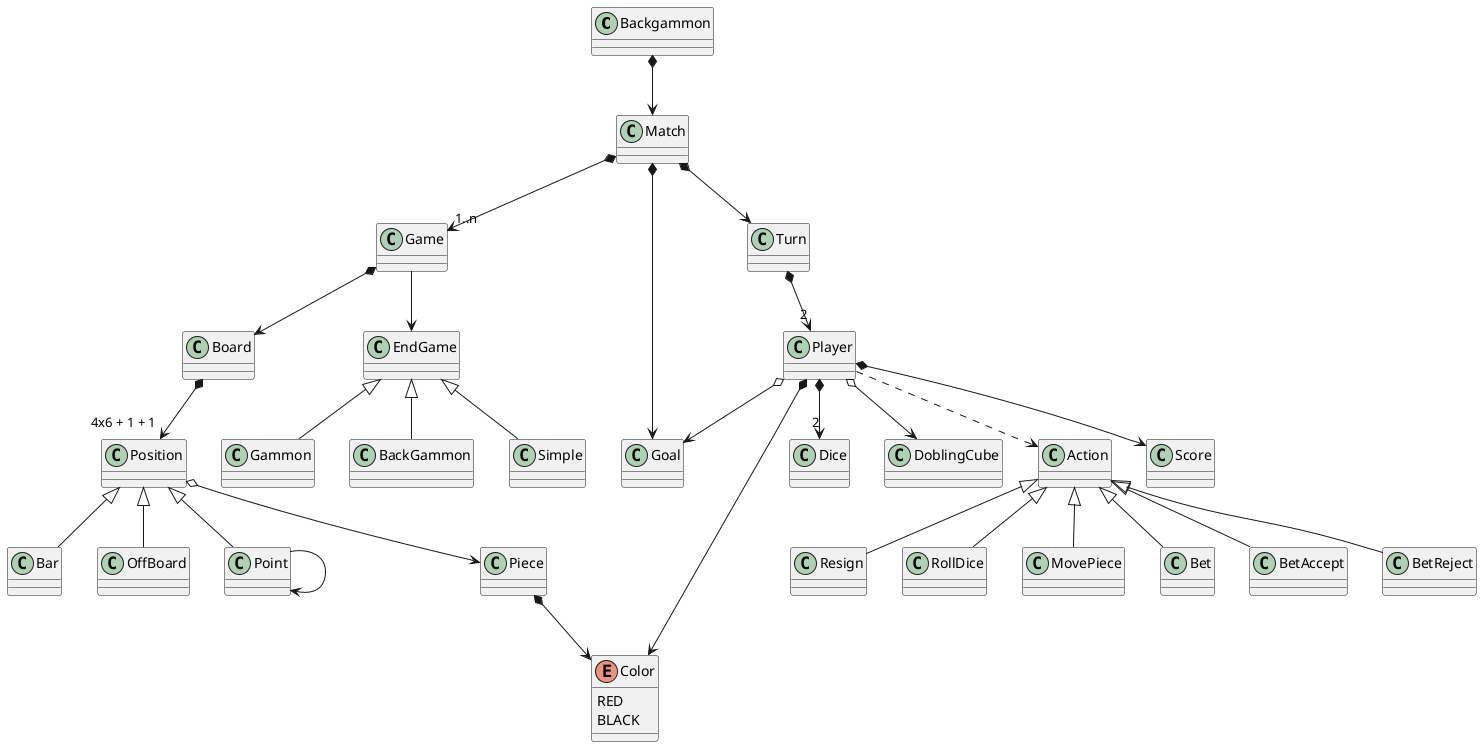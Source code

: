 @startuml
class Backgammon{}

class Goal {}
class Match {}
class Game {}

class Board{}
class Position {}

class OffBoard{}


class Point {}

class Piece{}

enum Color{
  RED
  BLACK
}

class Goal{}
class Bar{}


class Turn{}

class Player{}

class Dice{}

class DoblingCube{}

class Simple {}

class Gammon{}

class BackGammon{}

class EndGame{}

class Action {}
class RollDice {}
class MovePiece {}
class Bet {}
class BetAccept {}
class BetReject {}

Backgammon *--> Match
Match *--> Goal

'Match --> Configurator
Match *--> "1..n" Game
Match *--> Turn

Player *--> Score
Game --> EndGame
EndGame <|-- Simple
EndGame <|-- Gammon
EndGame <|-- BackGammon

Game *--> Board
Player o--> DoblingCube
Turn *--> "2" Player

Board *--> "4x6 + 1 + 1" Position
Position o--> Piece
Position <|-- Point
Position <|-- Bar
Position <|-- OffBoard

Player *--> Color
Piece *--> Color
Point --> Point

Player *--> "2" Dice
Player o--> Goal
Player ..> Action

Action <|-- RollDice
Action <|-- MovePiece
Action <|-- Bet
Action <|-- BetAccept
Action <|-- BetReject
Action <|-- Resign
@enduml
